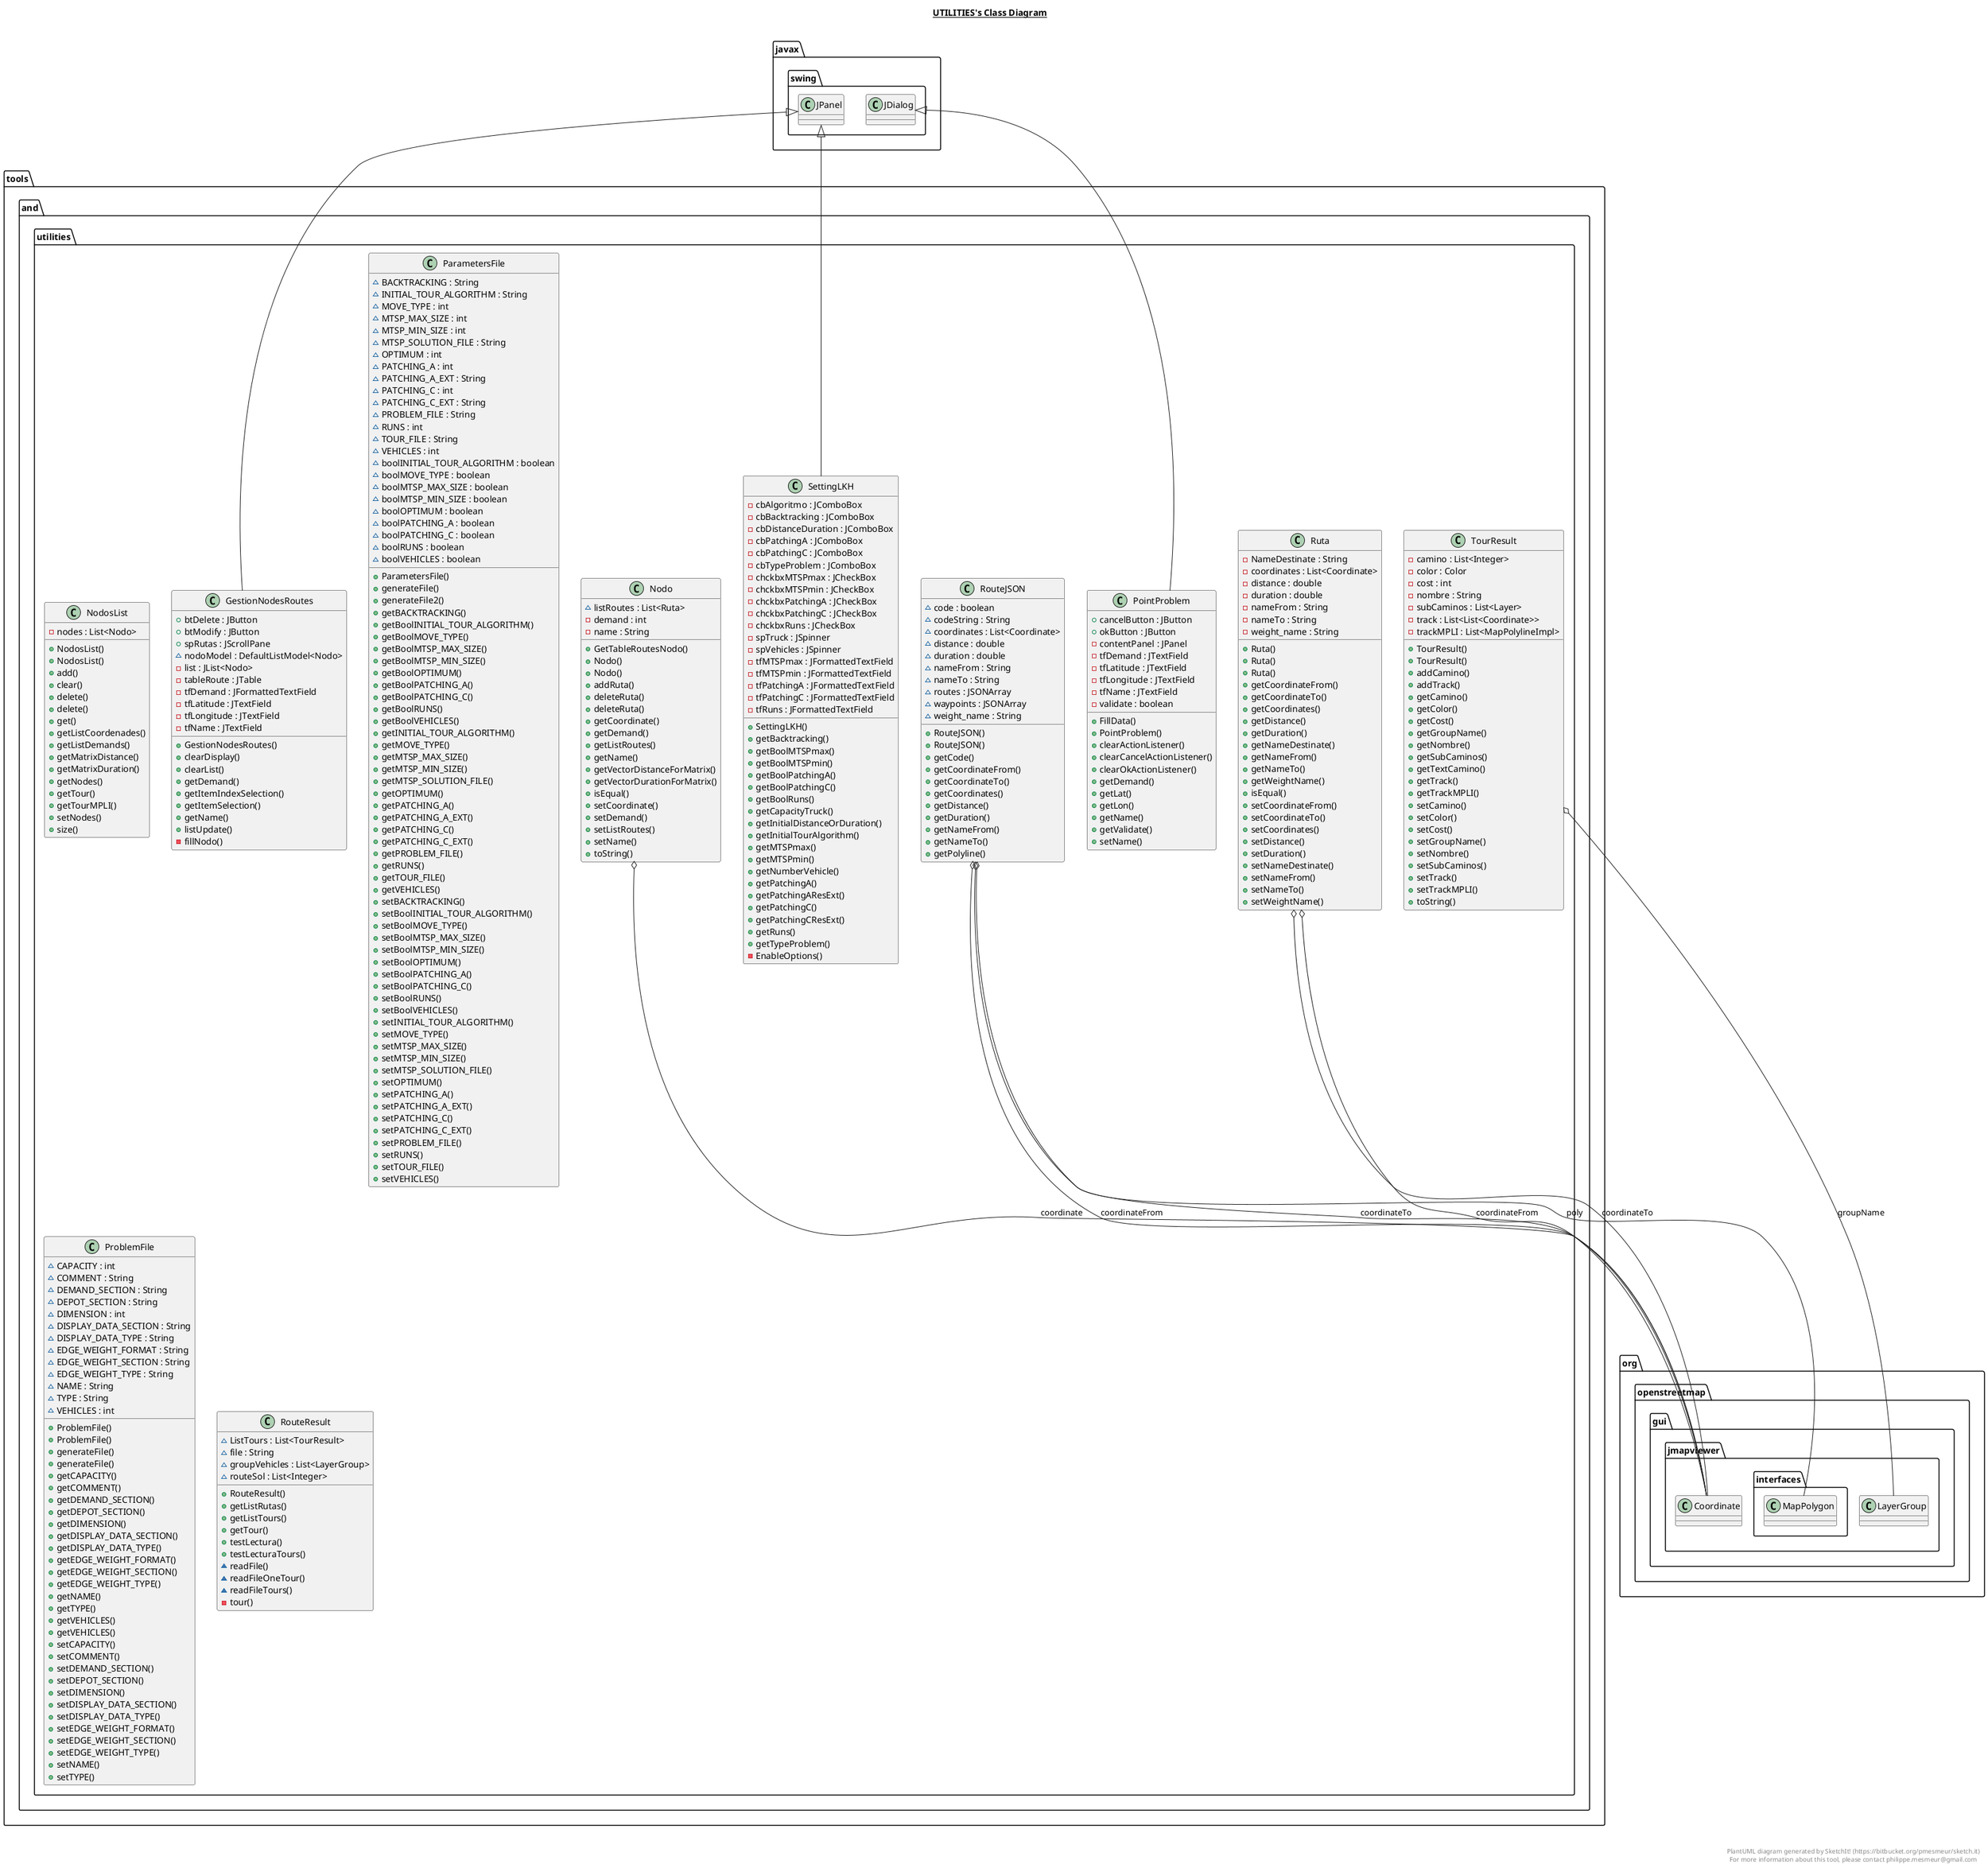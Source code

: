@startuml

title __UTILITIES's Class Diagram__\n

  namespace tools.and.utilities {
    class tools.and.utilities.GestionNodesRoutes {
        + btDelete : JButton
        + btModify : JButton
        + spRutas : JScrollPane
        ~ nodoModel : DefaultListModel<Nodo>
        - list : JList<Nodo>
        - tableRoute : JTable
        - tfDemand : JFormattedTextField
        - tfLatitude : JTextField
        - tfLongitude : JTextField
        - tfName : JTextField
        + GestionNodesRoutes()
        + clearDisplay()
        + clearList()
        + getDemand()
        + getItemIndexSelection()
        + getItemSelection()
        + getName()
        + listUpdate()
        - fillNodo()
    }
  }
  

  namespace tools.and.utilities {
    class tools.and.utilities.Nodo {
        ~ listRoutes : List<Ruta>
        - demand : int
        - name : String
        + GetTableRoutesNodo()
        + Nodo()
        + Nodo()
        + addRuta()
        + deleteRuta()
        + deleteRuta()
        + getCoordinate()
        + getDemand()
        + getListRoutes()
        + getName()
        + getVectorDistanceForMatrix()
        + getVectorDurationForMatrix()
        + isEqual()
        + setCoordinate()
        + setDemand()
        + setListRoutes()
        + setName()
        + toString()
    }
  }
  

  namespace tools.and.utilities {
    class tools.and.utilities.NodosList {
        - nodes : List<Nodo>
        + NodosList()
        + NodosList()
        + add()
        + clear()
        + delete()
        + delete()
        + get()
        + getListCoordenades()
        + getListDemands()
        + getMatrixDistance()
        + getMatrixDuration()
        + getNodes()
        + getTour()
        + getTourMPLI()
        + setNodes()
        + size()
    }
  }
  

  namespace tools.and.utilities {
    class tools.and.utilities.ParametersFile {
        ~ BACKTRACKING : String
        ~ INITIAL_TOUR_ALGORITHM : String
        ~ MOVE_TYPE : int
        ~ MTSP_MAX_SIZE : int
        ~ MTSP_MIN_SIZE : int
        ~ MTSP_SOLUTION_FILE : String
        ~ OPTIMUM : int
        ~ PATCHING_A : int
        ~ PATCHING_A_EXT : String
        ~ PATCHING_C : int
        ~ PATCHING_C_EXT : String
        ~ PROBLEM_FILE : String
        ~ RUNS : int
        ~ TOUR_FILE : String
        ~ VEHICLES : int
        ~ boolINITIAL_TOUR_ALGORITHM : boolean
        ~ boolMOVE_TYPE : boolean
        ~ boolMTSP_MAX_SIZE : boolean
        ~ boolMTSP_MIN_SIZE : boolean
        ~ boolOPTIMUM : boolean
        ~ boolPATCHING_A : boolean
        ~ boolPATCHING_C : boolean
        ~ boolRUNS : boolean
        ~ boolVEHICLES : boolean
        + ParametersFile()
        + generateFile()
        + generateFile2()
        + getBACKTRACKING()
        + getBoolINITIAL_TOUR_ALGORITHM()
        + getBoolMOVE_TYPE()
        + getBoolMTSP_MAX_SIZE()
        + getBoolMTSP_MIN_SIZE()
        + getBoolOPTIMUM()
        + getBoolPATCHING_A()
        + getBoolPATCHING_C()
        + getBoolRUNS()
        + getBoolVEHICLES()
        + getINITIAL_TOUR_ALGORITHM()
        + getMOVE_TYPE()
        + getMTSP_MAX_SIZE()
        + getMTSP_MIN_SIZE()
        + getMTSP_SOLUTION_FILE()
        + getOPTIMUM()
        + getPATCHING_A()
        + getPATCHING_A_EXT()
        + getPATCHING_C()
        + getPATCHING_C_EXT()
        + getPROBLEM_FILE()
        + getRUNS()
        + getTOUR_FILE()
        + getVEHICLES()
        + setBACKTRACKING()
        + setBoolINITIAL_TOUR_ALGORITHM()
        + setBoolMOVE_TYPE()
        + setBoolMTSP_MAX_SIZE()
        + setBoolMTSP_MIN_SIZE()
        + setBoolOPTIMUM()
        + setBoolPATCHING_A()
        + setBoolPATCHING_C()
        + setBoolRUNS()
        + setBoolVEHICLES()
        + setINITIAL_TOUR_ALGORITHM()
        + setMOVE_TYPE()
        + setMTSP_MAX_SIZE()
        + setMTSP_MIN_SIZE()
        + setMTSP_SOLUTION_FILE()
        + setOPTIMUM()
        + setPATCHING_A()
        + setPATCHING_A_EXT()
        + setPATCHING_C()
        + setPATCHING_C_EXT()
        + setPROBLEM_FILE()
        + setRUNS()
        + setTOUR_FILE()
        + setVEHICLES()
    }
  }
  

  namespace tools.and.utilities {
    class tools.and.utilities.PointProblem {
        + cancelButton : JButton
        + okButton : JButton
        - contentPanel : JPanel
        - tfDemand : JTextField
        - tfLatitude : JTextField
        - tfLongitude : JTextField
        - tfName : JTextField
        - validate : boolean
        + FillData()
        + PointProblem()
        + clearActionListener()
        + clearCancelActionListener()
        + clearOkActionListener()
        + getDemand()
        + getLat()
        + getLon()
        + getName()
        + getValidate()
        + setName()
    }
  }
  

  namespace tools.and.utilities {
    class tools.and.utilities.ProblemFile {
        ~ CAPACITY : int
        ~ COMMENT : String
        ~ DEMAND_SECTION : String
        ~ DEPOT_SECTION : String
        ~ DIMENSION : int
        ~ DISPLAY_DATA_SECTION : String
        ~ DISPLAY_DATA_TYPE : String
        ~ EDGE_WEIGHT_FORMAT : String
        ~ EDGE_WEIGHT_SECTION : String
        ~ EDGE_WEIGHT_TYPE : String
        ~ NAME : String
        ~ TYPE : String
        ~ VEHICLES : int
        + ProblemFile()
        + ProblemFile()
        + generateFile()
        + generateFile()
        + getCAPACITY()
        + getCOMMENT()
        + getDEMAND_SECTION()
        + getDEPOT_SECTION()
        + getDIMENSION()
        + getDISPLAY_DATA_SECTION()
        + getDISPLAY_DATA_TYPE()
        + getEDGE_WEIGHT_FORMAT()
        + getEDGE_WEIGHT_SECTION()
        + getEDGE_WEIGHT_TYPE()
        + getNAME()
        + getTYPE()
        + getVEHICLES()
        + getVEHICLES()
        + setCAPACITY()
        + setCOMMENT()
        + setDEMAND_SECTION()
        + setDEPOT_SECTION()
        + setDIMENSION()
        + setDISPLAY_DATA_SECTION()
        + setDISPLAY_DATA_TYPE()
        + setEDGE_WEIGHT_FORMAT()
        + setEDGE_WEIGHT_SECTION()
        + setEDGE_WEIGHT_TYPE()
        + setNAME()
        + setTYPE()
    }
  }
  

  namespace tools.and.utilities {
    class tools.and.utilities.RouteJSON {
        ~ code : boolean
        ~ codeString : String
        ~ coordinates : List<Coordinate>
        ~ distance : double
        ~ duration : double
        ~ nameFrom : String
        ~ nameTo : String
        ~ routes : JSONArray
        ~ waypoints : JSONArray
        ~ weight_name : String
        + RouteJSON()
        + RouteJSON()
        + getCode()
        + getCoordinateFrom()
        + getCoordinateTo()
        + getCoordinates()
        + getDistance()
        + getDuration()
        + getNameFrom()
        + getNameTo()
        + getPolyline()
    }
  }
  

  namespace tools.and.utilities {
    class tools.and.utilities.RouteResult {
        ~ ListTours : List<TourResult>
        ~ file : String
        ~ groupVehicles : List<LayerGroup>
        ~ routeSol : List<Integer>
        + RouteResult()
        + getListRutas()
        + getListTours()
        + getTour()
        + testLectura()
        + testLecturaTours()
        ~ readFile()
        ~ readFileOneTour()
        ~ readFileTours()
        - tour()
    }
  }
  

  namespace tools.and.utilities {
    class tools.and.utilities.Ruta {
        - NameDestinate : String
        - coordinates : List<Coordinate>
        - distance : double
        - duration : double
        - nameFrom : String
        - nameTo : String
        - weight_name : String
        + Ruta()
        + Ruta()
        + Ruta()
        + getCoordinateFrom()
        + getCoordinateTo()
        + getCoordinates()
        + getDistance()
        + getDuration()
        + getNameDestinate()
        + getNameFrom()
        + getNameTo()
        + getWeightName()
        + isEqual()
        + setCoordinateFrom()
        + setCoordinateTo()
        + setCoordinates()
        + setDistance()
        + setDuration()
        + setNameDestinate()
        + setNameFrom()
        + setNameTo()
        + setWeightName()
    }
  }
  

  namespace tools.and.utilities {
    class tools.and.utilities.SettingLKH {
        - cbAlgoritmo : JComboBox
        - cbBacktracking : JComboBox
        - cbDistanceDuration : JComboBox
        - cbPatchingA : JComboBox
        - cbPatchingC : JComboBox
        - cbTypeProblem : JComboBox
        - chckbxMTSPmax : JCheckBox
        - chckbxMTSPmin : JCheckBox
        - chckbxPatchingA : JCheckBox
        - chckbxPatchingC : JCheckBox
        - chckbxRuns : JCheckBox
        - spTruck : JSpinner
        - spVehicles : JSpinner
        - tfMTSPmax : JFormattedTextField
        - tfMTSPmin : JFormattedTextField
        - tfPatchingA : JFormattedTextField
        - tfPatchingC : JFormattedTextField
        - tfRuns : JFormattedTextField
        + SettingLKH()
        + getBacktracking()
        + getBoolMTSPmax()
        + getBoolMTSPmin()
        + getBoolPatchingA()
        + getBoolPatchingC()
        + getBoolRuns()
        + getCapacityTruck()
        + getInitialDistanceOrDuration()
        + getInitialTourAlgorithm()
        + getMTSPmax()
        + getMTSPmin()
        + getNumberVehicle()
        + getPatchingA()
        + getPatchingAResExt()
        + getPatchingC()
        + getPatchingCResExt()
        + getRuns()
        + getTypeProblem()
        - EnableOptions()
    }
  }
  

  namespace tools.and.utilities {
    class tools.and.utilities.TourResult {
        - camino : List<Integer>
        - color : Color
        - cost : int
        - nombre : String
        - subCaminos : List<Layer>
        - track : List<List<Coordinate>>
        - trackMPLI : List<MapPolylineImpl>
        + TourResult()
        + TourResult()
        + addCamino()
        + addTrack()
        + getCamino()
        + getColor()
        + getCost()
        + getGroupName()
        + getNombre()
        + getSubCaminos()
        + getTextCamino()
        + getTrack()
        + getTrackMPLI()
        + setCamino()
        + setColor()
        + setCost()
        + setGroupName()
        + setNombre()
        + setSubCaminos()
        + setTrack()
        + setTrackMPLI()
        + toString()
    }
  }
  

  tools.and.utilities.GestionNodesRoutes -up-|> javax.swing.JPanel
  tools.and.utilities.Nodo o-- org.openstreetmap.gui.jmapviewer.Coordinate : coordinate
  tools.and.utilities.PointProblem -up-|> javax.swing.JDialog
  tools.and.utilities.RouteJSON o-- org.openstreetmap.gui.jmapviewer.Coordinate : coordinateFrom
  tools.and.utilities.RouteJSON o-- org.openstreetmap.gui.jmapviewer.Coordinate : coordinateTo
  tools.and.utilities.RouteJSON o-- org.openstreetmap.gui.jmapviewer.interfaces.MapPolygon : poly
  tools.and.utilities.Ruta o-- org.openstreetmap.gui.jmapviewer.Coordinate : coordinateFrom
  tools.and.utilities.Ruta o-- org.openstreetmap.gui.jmapviewer.Coordinate : coordinateTo
  tools.and.utilities.SettingLKH -up-|> javax.swing.JPanel
  tools.and.utilities.TourResult o-- org.openstreetmap.gui.jmapviewer.LayerGroup : groupName


right footer


PlantUML diagram generated by SketchIt! (https://bitbucket.org/pmesmeur/sketch.it)
For more information about this tool, please contact philippe.mesmeur@gmail.com
endfooter

@enduml
